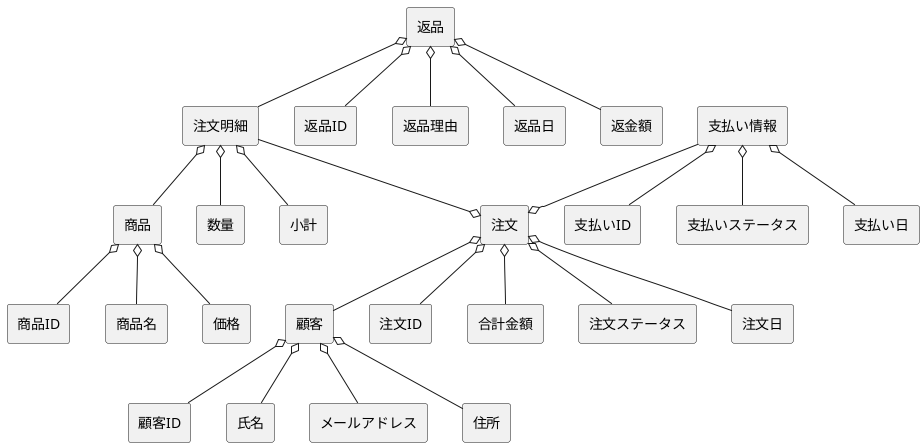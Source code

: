 @startuml BBショップ注文管理ドメインモデル
skinparam componentStyle rectangle

' 顧客エンティティ
[顧客] o-- [顧客ID]
[顧客] o-- [氏名]
[顧客] o-- [メールアドレス]
[顧客] o-- [住所]

' 商品エンティティ
[商品] o-- [商品ID]
[商品] o-- [商品名]
[商品] o-- [価格]

' 注文エンティティ
[注文] o-- [注文ID]
[注文] o-- [顧客]
[注文] o-- [合計金額]
[注文] o-- [注文ステータス]
[注文] o-- [注文日]

' 注文明細エンティティ
[注文明細] --o [注文]
[注文明細] o-- [商品]
[注文明細] o-- [数量]
[注文明細] o-- [小計]

' 支払い情報エンティティ
[支払い情報] --o [注文]
[支払い情報] o-- [支払いID]
[支払い情報] o-- [支払いステータス]
[支払い情報] o-- [支払い日]

' 返品エンティティ
[返品] o-- [注文明細]
[返品] o-- [返品ID]
[返品] o-- [返品理由]
[返品] o-- [返品日]
[返品] o-- [返金額]

@enduml
